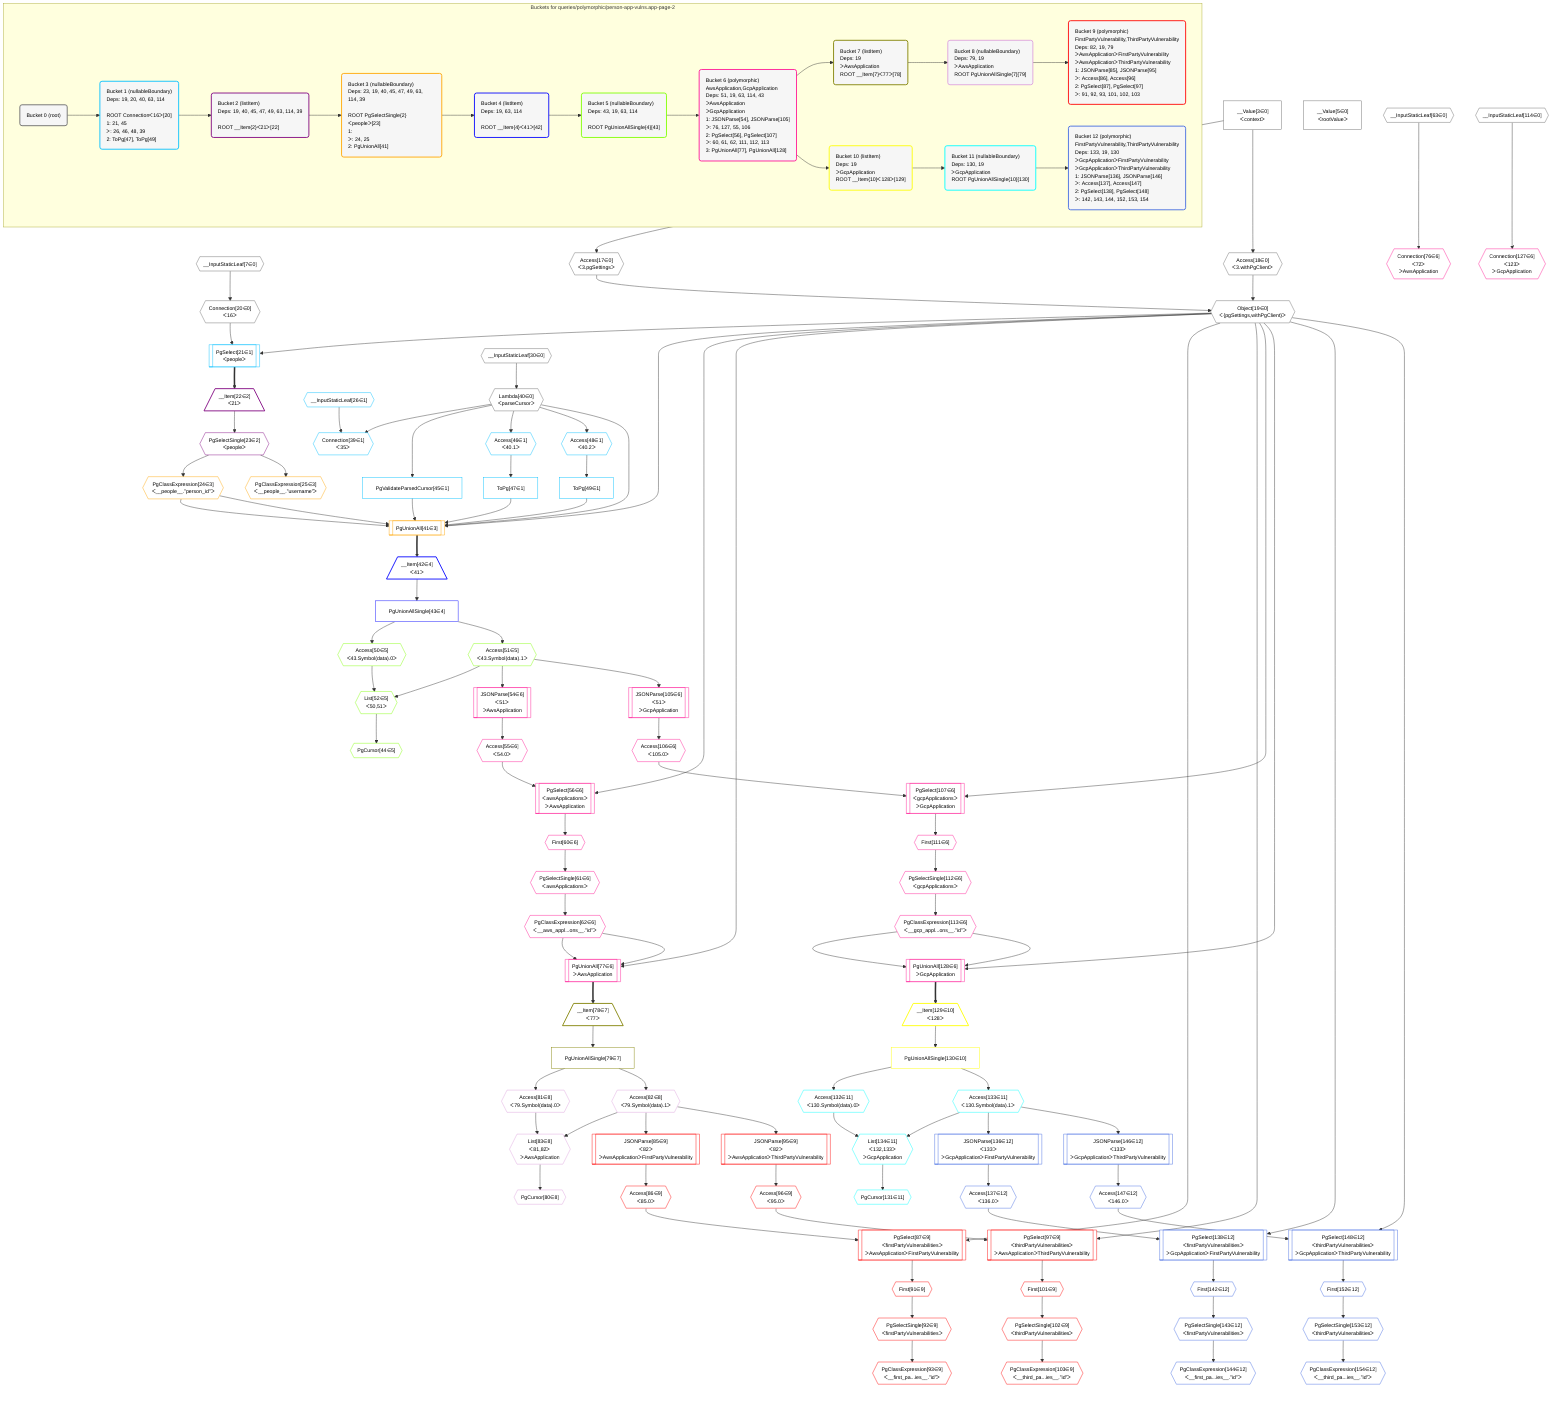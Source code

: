 %%{init: {'themeVariables': { 'fontSize': '12px'}}}%%
graph TD
    classDef path fill:#eee,stroke:#000,color:#000
    classDef plan fill:#fff,stroke-width:1px,color:#000
    classDef itemplan fill:#fff,stroke-width:2px,color:#000
    classDef unbatchedplan fill:#dff,stroke-width:1px,color:#000
    classDef sideeffectplan fill:#fcc,stroke-width:2px,color:#000
    classDef bucket fill:#f6f6f6,color:#000,stroke-width:2px,text-align:left


    %% define steps
    __Value3["__Value[3∈0]<br />ᐸcontextᐳ"]:::plan
    __Value5["__Value[5∈0]<br />ᐸrootValueᐳ"]:::plan
    __InputStaticLeaf7{{"__InputStaticLeaf[7∈0]"}}:::plan
    Access17{{"Access[17∈0]<br />ᐸ3.pgSettingsᐳ"}}:::plan
    Access18{{"Access[18∈0]<br />ᐸ3.withPgClientᐳ"}}:::plan
    Object19{{"Object[19∈0]<br />ᐸ{pgSettings,withPgClient}ᐳ"}}:::plan
    Connection20{{"Connection[20∈0]<br />ᐸ16ᐳ"}}:::plan
    PgSelect21[["PgSelect[21∈1]<br />ᐸpeopleᐳ"]]:::plan
    __Item22[/"__Item[22∈2]<br />ᐸ21ᐳ"\]:::itemplan
    PgSelectSingle23{{"PgSelectSingle[23∈2]<br />ᐸpeopleᐳ"}}:::plan
    PgClassExpression24{{"PgClassExpression[24∈3]<br />ᐸ__people__.”person_id”ᐳ"}}:::plan
    PgClassExpression25{{"PgClassExpression[25∈3]<br />ᐸ__people__.”username”ᐳ"}}:::plan
    __InputStaticLeaf26{{"__InputStaticLeaf[26∈1]"}}:::plan
    __InputStaticLeaf30{{"__InputStaticLeaf[30∈0]"}}:::plan
    Lambda40{{"Lambda[40∈0]<br />ᐸparseCursorᐳ"}}:::plan
    Connection39{{"Connection[39∈1]<br />ᐸ35ᐳ"}}:::plan
    PgValidateParsedCursor45["PgValidateParsedCursor[45∈1]"]:::plan
    Access46{{"Access[46∈1]<br />ᐸ40.1ᐳ"}}:::plan
    ToPg47["ToPg[47∈1]"]:::plan
    Access48{{"Access[48∈1]<br />ᐸ40.2ᐳ"}}:::plan
    ToPg49["ToPg[49∈1]"]:::plan
    PgUnionAll41[["PgUnionAll[41∈3]"]]:::plan
    __Item42[/"__Item[42∈4]<br />ᐸ41ᐳ"\]:::itemplan
    PgUnionAllSingle43["PgUnionAllSingle[43∈4]"]:::plan
    Access50{{"Access[50∈5]<br />ᐸ43.Symbol(data).0ᐳ"}}:::plan
    Access51{{"Access[51∈5]<br />ᐸ43.Symbol(data).1ᐳ"}}:::plan
    List52{{"List[52∈5]<br />ᐸ50,51ᐳ"}}:::plan
    PgCursor44{{"PgCursor[44∈5]"}}:::plan
    JSONParse54[["JSONParse[54∈6]<br />ᐸ51ᐳ<br />ᐳAwsApplication"]]:::plan
    Access55{{"Access[55∈6]<br />ᐸ54.0ᐳ"}}:::plan
    PgSelect56[["PgSelect[56∈6]<br />ᐸawsApplicationsᐳ<br />ᐳAwsApplication"]]:::plan
    First60{{"First[60∈6]"}}:::plan
    PgSelectSingle61{{"PgSelectSingle[61∈6]<br />ᐸawsApplicationsᐳ"}}:::plan
    PgClassExpression62{{"PgClassExpression[62∈6]<br />ᐸ__aws_appl...ons__.”id”ᐳ"}}:::plan
    __InputStaticLeaf63{{"__InputStaticLeaf[63∈0]"}}:::plan
    Connection76{{"Connection[76∈6]<br />ᐸ72ᐳ<br />ᐳAwsApplication"}}:::plan
    PgUnionAll77[["PgUnionAll[77∈6]<br />ᐳAwsApplication"]]:::plan
    __Item78[/"__Item[78∈7]<br />ᐸ77ᐳ"\]:::itemplan
    PgUnionAllSingle79["PgUnionAllSingle[79∈7]"]:::plan
    Access81{{"Access[81∈8]<br />ᐸ79.Symbol(data).0ᐳ"}}:::plan
    Access82{{"Access[82∈8]<br />ᐸ79.Symbol(data).1ᐳ"}}:::plan
    List83{{"List[83∈8]<br />ᐸ81,82ᐳ<br />ᐳAwsApplication"}}:::plan
    PgCursor80{{"PgCursor[80∈8]"}}:::plan
    JSONParse85[["JSONParse[85∈9]<br />ᐸ82ᐳ<br />ᐳAwsApplicationᐳFirstPartyVulnerability"]]:::plan
    Access86{{"Access[86∈9]<br />ᐸ85.0ᐳ"}}:::plan
    PgSelect87[["PgSelect[87∈9]<br />ᐸfirstPartyVulnerabilitiesᐳ<br />ᐳAwsApplicationᐳFirstPartyVulnerability"]]:::plan
    First91{{"First[91∈9]"}}:::plan
    PgSelectSingle92{{"PgSelectSingle[92∈9]<br />ᐸfirstPartyVulnerabilitiesᐳ"}}:::plan
    PgClassExpression93{{"PgClassExpression[93∈9]<br />ᐸ__first_pa...ies__.”id”ᐳ"}}:::plan
    JSONParse95[["JSONParse[95∈9]<br />ᐸ82ᐳ<br />ᐳAwsApplicationᐳThirdPartyVulnerability"]]:::plan
    Access96{{"Access[96∈9]<br />ᐸ95.0ᐳ"}}:::plan
    PgSelect97[["PgSelect[97∈9]<br />ᐸthirdPartyVulnerabilitiesᐳ<br />ᐳAwsApplicationᐳThirdPartyVulnerability"]]:::plan
    First101{{"First[101∈9]"}}:::plan
    PgSelectSingle102{{"PgSelectSingle[102∈9]<br />ᐸthirdPartyVulnerabilitiesᐳ"}}:::plan
    PgClassExpression103{{"PgClassExpression[103∈9]<br />ᐸ__third_pa...ies__.”id”ᐳ"}}:::plan
    JSONParse105[["JSONParse[105∈6]<br />ᐸ51ᐳ<br />ᐳGcpApplication"]]:::plan
    Access106{{"Access[106∈6]<br />ᐸ105.0ᐳ"}}:::plan
    PgSelect107[["PgSelect[107∈6]<br />ᐸgcpApplicationsᐳ<br />ᐳGcpApplication"]]:::plan
    First111{{"First[111∈6]"}}:::plan
    PgSelectSingle112{{"PgSelectSingle[112∈6]<br />ᐸgcpApplicationsᐳ"}}:::plan
    PgClassExpression113{{"PgClassExpression[113∈6]<br />ᐸ__gcp_appl...ons__.”id”ᐳ"}}:::plan
    __InputStaticLeaf114{{"__InputStaticLeaf[114∈0]"}}:::plan
    Connection127{{"Connection[127∈6]<br />ᐸ123ᐳ<br />ᐳGcpApplication"}}:::plan
    PgUnionAll128[["PgUnionAll[128∈6]<br />ᐳGcpApplication"]]:::plan
    __Item129[/"__Item[129∈10]<br />ᐸ128ᐳ"\]:::itemplan
    PgUnionAllSingle130["PgUnionAllSingle[130∈10]"]:::plan
    Access132{{"Access[132∈11]<br />ᐸ130.Symbol(data).0ᐳ"}}:::plan
    Access133{{"Access[133∈11]<br />ᐸ130.Symbol(data).1ᐳ"}}:::plan
    List134{{"List[134∈11]<br />ᐸ132,133ᐳ<br />ᐳGcpApplication"}}:::plan
    PgCursor131{{"PgCursor[131∈11]"}}:::plan
    JSONParse136[["JSONParse[136∈12]<br />ᐸ133ᐳ<br />ᐳGcpApplicationᐳFirstPartyVulnerability"]]:::plan
    Access137{{"Access[137∈12]<br />ᐸ136.0ᐳ"}}:::plan
    PgSelect138[["PgSelect[138∈12]<br />ᐸfirstPartyVulnerabilitiesᐳ<br />ᐳGcpApplicationᐳFirstPartyVulnerability"]]:::plan
    First142{{"First[142∈12]"}}:::plan
    PgSelectSingle143{{"PgSelectSingle[143∈12]<br />ᐸfirstPartyVulnerabilitiesᐳ"}}:::plan
    PgClassExpression144{{"PgClassExpression[144∈12]<br />ᐸ__first_pa...ies__.”id”ᐳ"}}:::plan
    JSONParse146[["JSONParse[146∈12]<br />ᐸ133ᐳ<br />ᐳGcpApplicationᐳThirdPartyVulnerability"]]:::plan
    Access147{{"Access[147∈12]<br />ᐸ146.0ᐳ"}}:::plan
    PgSelect148[["PgSelect[148∈12]<br />ᐸthirdPartyVulnerabilitiesᐳ<br />ᐳGcpApplicationᐳThirdPartyVulnerability"]]:::plan
    First152{{"First[152∈12]"}}:::plan
    PgSelectSingle153{{"PgSelectSingle[153∈12]<br />ᐸthirdPartyVulnerabilitiesᐳ"}}:::plan
    PgClassExpression154{{"PgClassExpression[154∈12]<br />ᐸ__third_pa...ies__.”id”ᐳ"}}:::plan

    %% plan dependencies
    __Value3 --> Access17
    __Value3 --> Access18
    Access17 & Access18 --> Object19
    __InputStaticLeaf7 --> Connection20
    Object19 & Connection20 --> PgSelect21
    PgSelect21 ==> __Item22
    __Item22 --> PgSelectSingle23
    PgSelectSingle23 --> PgClassExpression24
    PgSelectSingle23 --> PgClassExpression25
    __InputStaticLeaf30 --> Lambda40
    __InputStaticLeaf26 & Lambda40 --> Connection39
    Lambda40 --> PgValidateParsedCursor45
    Lambda40 --> Access46
    Access46 --> ToPg47
    Lambda40 --> Access48
    Access48 --> ToPg49
    Object19 & PgClassExpression24 & PgClassExpression24 & Lambda40 & PgValidateParsedCursor45 & ToPg47 & ToPg49 --> PgUnionAll41
    PgUnionAll41 ==> __Item42
    __Item42 --> PgUnionAllSingle43
    PgUnionAllSingle43 --> Access50
    PgUnionAllSingle43 --> Access51
    Access50 & Access51 --> List52
    List52 --> PgCursor44
    Access51 --> JSONParse54
    JSONParse54 --> Access55
    Object19 & Access55 --> PgSelect56
    PgSelect56 --> First60
    First60 --> PgSelectSingle61
    PgSelectSingle61 --> PgClassExpression62
    __InputStaticLeaf63 --> Connection76
    Object19 & PgClassExpression62 & PgClassExpression62 --> PgUnionAll77
    PgUnionAll77 ==> __Item78
    __Item78 --> PgUnionAllSingle79
    PgUnionAllSingle79 --> Access81
    PgUnionAllSingle79 --> Access82
    Access81 & Access82 --> List83
    List83 --> PgCursor80
    Access82 --> JSONParse85
    JSONParse85 --> Access86
    Object19 & Access86 --> PgSelect87
    PgSelect87 --> First91
    First91 --> PgSelectSingle92
    PgSelectSingle92 --> PgClassExpression93
    Access82 --> JSONParse95
    JSONParse95 --> Access96
    Object19 & Access96 --> PgSelect97
    PgSelect97 --> First101
    First101 --> PgSelectSingle102
    PgSelectSingle102 --> PgClassExpression103
    Access51 --> JSONParse105
    JSONParse105 --> Access106
    Object19 & Access106 --> PgSelect107
    PgSelect107 --> First111
    First111 --> PgSelectSingle112
    PgSelectSingle112 --> PgClassExpression113
    __InputStaticLeaf114 --> Connection127
    Object19 & PgClassExpression113 & PgClassExpression113 --> PgUnionAll128
    PgUnionAll128 ==> __Item129
    __Item129 --> PgUnionAllSingle130
    PgUnionAllSingle130 --> Access132
    PgUnionAllSingle130 --> Access133
    Access132 & Access133 --> List134
    List134 --> PgCursor131
    Access133 --> JSONParse136
    JSONParse136 --> Access137
    Object19 & Access137 --> PgSelect138
    PgSelect138 --> First142
    First142 --> PgSelectSingle143
    PgSelectSingle143 --> PgClassExpression144
    Access133 --> JSONParse146
    JSONParse146 --> Access147
    Object19 & Access147 --> PgSelect148
    PgSelect148 --> First152
    First152 --> PgSelectSingle153
    PgSelectSingle153 --> PgClassExpression154

    subgraph "Buckets for queries/polymorphic/person-app-vulns.app-page-2"
    Bucket0("Bucket 0 (root)"):::bucket
    classDef bucket0 stroke:#696969
    class Bucket0,__Value3,__Value5,__InputStaticLeaf7,Access17,Access18,Object19,Connection20,__InputStaticLeaf30,Lambda40,__InputStaticLeaf63,__InputStaticLeaf114 bucket0
    Bucket1("Bucket 1 (nullableBoundary)<br />Deps: 19, 20, 40, 63, 114<br /><br />ROOT Connectionᐸ16ᐳ[20]<br />1: 21, 45<br />ᐳ: 26, 46, 48, 39<br />2: ToPg[47], ToPg[49]"):::bucket
    classDef bucket1 stroke:#00bfff
    class Bucket1,PgSelect21,__InputStaticLeaf26,Connection39,PgValidateParsedCursor45,Access46,ToPg47,Access48,ToPg49 bucket1
    Bucket2("Bucket 2 (listItem)<br />Deps: 19, 40, 45, 47, 49, 63, 114, 39<br /><br />ROOT __Item{2}ᐸ21ᐳ[22]"):::bucket
    classDef bucket2 stroke:#7f007f
    class Bucket2,__Item22,PgSelectSingle23 bucket2
    Bucket3("Bucket 3 (nullableBoundary)<br />Deps: 23, 19, 40, 45, 47, 49, 63, 114, 39<br /><br />ROOT PgSelectSingle{2}ᐸpeopleᐳ[23]<br />1: <br />ᐳ: 24, 25<br />2: PgUnionAll[41]"):::bucket
    classDef bucket3 stroke:#ffa500
    class Bucket3,PgClassExpression24,PgClassExpression25,PgUnionAll41 bucket3
    Bucket4("Bucket 4 (listItem)<br />Deps: 19, 63, 114<br /><br />ROOT __Item{4}ᐸ41ᐳ[42]"):::bucket
    classDef bucket4 stroke:#0000ff
    class Bucket4,__Item42,PgUnionAllSingle43 bucket4
    Bucket5("Bucket 5 (nullableBoundary)<br />Deps: 43, 19, 63, 114<br /><br />ROOT PgUnionAllSingle{4}[43]"):::bucket
    classDef bucket5 stroke:#7fff00
    class Bucket5,PgCursor44,Access50,Access51,List52 bucket5
    Bucket6("Bucket 6 (polymorphic)<br />AwsApplication,GcpApplication<br />Deps: 51, 19, 63, 114, 43<br />ᐳAwsApplication<br />ᐳGcpApplication<br />1: JSONParse[54], JSONParse[105]<br />ᐳ: 76, 127, 55, 106<br />2: PgSelect[56], PgSelect[107]<br />ᐳ: 60, 61, 62, 111, 112, 113<br />3: PgUnionAll[77], PgUnionAll[128]"):::bucket
    classDef bucket6 stroke:#ff1493
    class Bucket6,JSONParse54,Access55,PgSelect56,First60,PgSelectSingle61,PgClassExpression62,Connection76,PgUnionAll77,JSONParse105,Access106,PgSelect107,First111,PgSelectSingle112,PgClassExpression113,Connection127,PgUnionAll128 bucket6
    Bucket7("Bucket 7 (listItem)<br />Deps: 19<br />ᐳAwsApplication<br />ROOT __Item{7}ᐸ77ᐳ[78]"):::bucket
    classDef bucket7 stroke:#808000
    class Bucket7,__Item78,PgUnionAllSingle79 bucket7
    Bucket8("Bucket 8 (nullableBoundary)<br />Deps: 79, 19<br />ᐳAwsApplication<br />ROOT PgUnionAllSingle{7}[79]"):::bucket
    classDef bucket8 stroke:#dda0dd
    class Bucket8,PgCursor80,Access81,Access82,List83 bucket8
    Bucket9("Bucket 9 (polymorphic)<br />FirstPartyVulnerability,ThirdPartyVulnerability<br />Deps: 82, 19, 79<br />ᐳAwsApplicationᐳFirstPartyVulnerability<br />ᐳAwsApplicationᐳThirdPartyVulnerability<br />1: JSONParse[85], JSONParse[95]<br />ᐳ: Access[86], Access[96]<br />2: PgSelect[87], PgSelect[97]<br />ᐳ: 91, 92, 93, 101, 102, 103"):::bucket
    classDef bucket9 stroke:#ff0000
    class Bucket9,JSONParse85,Access86,PgSelect87,First91,PgSelectSingle92,PgClassExpression93,JSONParse95,Access96,PgSelect97,First101,PgSelectSingle102,PgClassExpression103 bucket9
    Bucket10("Bucket 10 (listItem)<br />Deps: 19<br />ᐳGcpApplication<br />ROOT __Item{10}ᐸ128ᐳ[129]"):::bucket
    classDef bucket10 stroke:#ffff00
    class Bucket10,__Item129,PgUnionAllSingle130 bucket10
    Bucket11("Bucket 11 (nullableBoundary)<br />Deps: 130, 19<br />ᐳGcpApplication<br />ROOT PgUnionAllSingle{10}[130]"):::bucket
    classDef bucket11 stroke:#00ffff
    class Bucket11,PgCursor131,Access132,Access133,List134 bucket11
    Bucket12("Bucket 12 (polymorphic)<br />FirstPartyVulnerability,ThirdPartyVulnerability<br />Deps: 133, 19, 130<br />ᐳGcpApplicationᐳFirstPartyVulnerability<br />ᐳGcpApplicationᐳThirdPartyVulnerability<br />1: JSONParse[136], JSONParse[146]<br />ᐳ: Access[137], Access[147]<br />2: PgSelect[138], PgSelect[148]<br />ᐳ: 142, 143, 144, 152, 153, 154"):::bucket
    classDef bucket12 stroke:#4169e1
    class Bucket12,JSONParse136,Access137,PgSelect138,First142,PgSelectSingle143,PgClassExpression144,JSONParse146,Access147,PgSelect148,First152,PgSelectSingle153,PgClassExpression154 bucket12
    Bucket0 --> Bucket1
    Bucket1 --> Bucket2
    Bucket2 --> Bucket3
    Bucket3 --> Bucket4
    Bucket4 --> Bucket5
    Bucket5 --> Bucket6
    Bucket6 --> Bucket7 & Bucket10
    Bucket7 --> Bucket8
    Bucket8 --> Bucket9
    Bucket10 --> Bucket11
    Bucket11 --> Bucket12
    end